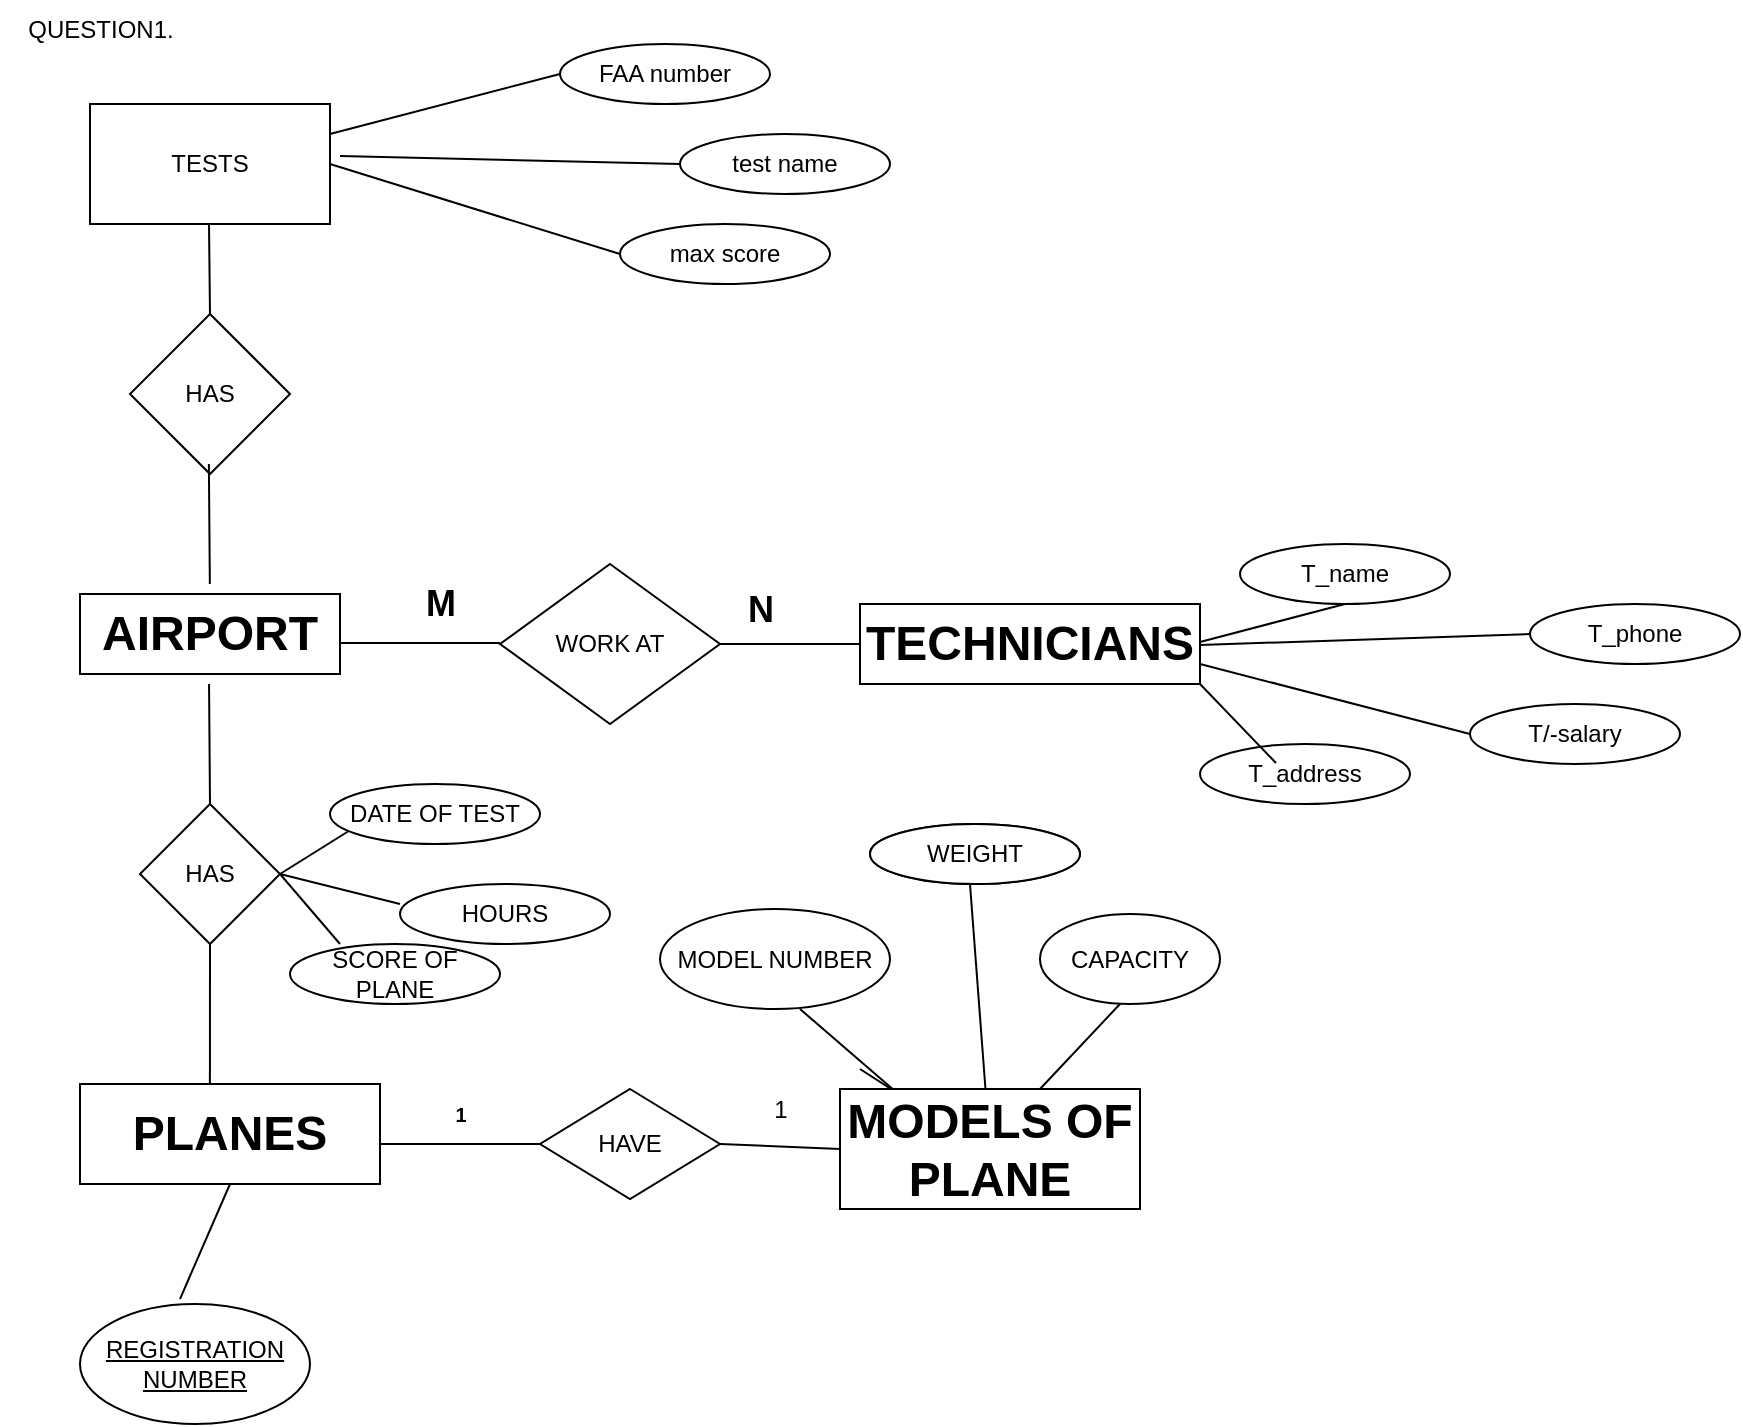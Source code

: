 <mxfile version="24.7.14" pages="2">
  <diagram id="R2lEEEUBdFMjLlhIrx00" name="Page-1">
    <mxGraphModel dx="511" dy="2182" grid="1" gridSize="7" guides="1" tooltips="1" connect="1" arrows="1" fold="1" page="1" pageScale="1" pageWidth="827" pageHeight="1169" math="0" shadow="0" extFonts="Permanent Marker^https://fonts.googleapis.com/css?family=Permanent+Marker">
      <root>
        <mxCell id="0" />
        <mxCell id="1" parent="0" />
        <mxCell id="uYZ1YZ5I2jvmvw9CPxEH-1" value="&lt;h1&gt;AIRPORT&lt;/h1&gt;" style="rounded=0;whiteSpace=wrap;html=1;" parent="1" vertex="1">
          <mxGeometry x="50" y="35" width="130" height="40" as="geometry" />
        </mxCell>
        <mxCell id="uYZ1YZ5I2jvmvw9CPxEH-2" value="&lt;h1&gt;PLANES&lt;/h1&gt;" style="rounded=0;whiteSpace=wrap;html=1;" parent="1" vertex="1">
          <mxGeometry x="50" y="280" width="150" height="50" as="geometry" />
        </mxCell>
        <mxCell id="uYZ1YZ5I2jvmvw9CPxEH-7" value="HAS" style="rhombus;whiteSpace=wrap;html=1;" parent="1" vertex="1">
          <mxGeometry x="80" y="140" width="70" height="70" as="geometry" />
        </mxCell>
        <mxCell id="uYZ1YZ5I2jvmvw9CPxEH-8" value="" style="endArrow=none;html=1;rounded=0;" parent="1" edge="1">
          <mxGeometry width="50" height="50" relative="1" as="geometry">
            <mxPoint x="115" y="140" as="sourcePoint" />
            <mxPoint x="114.52" y="80" as="targetPoint" />
            <Array as="points">
              <mxPoint x="114.52" y="140" />
            </Array>
          </mxGeometry>
        </mxCell>
        <mxCell id="uYZ1YZ5I2jvmvw9CPxEH-10" value="" style="endArrow=none;html=1;rounded=0;entryX=0.5;entryY=1;entryDx=0;entryDy=0;exitX=0.433;exitY=0;exitDx=0;exitDy=0;exitPerimeter=0;" parent="1" source="uYZ1YZ5I2jvmvw9CPxEH-2" target="uYZ1YZ5I2jvmvw9CPxEH-7" edge="1">
          <mxGeometry width="50" height="50" relative="1" as="geometry">
            <mxPoint x="119" y="306" as="sourcePoint" />
            <mxPoint x="120" y="240" as="targetPoint" />
          </mxGeometry>
        </mxCell>
        <mxCell id="uYZ1YZ5I2jvmvw9CPxEH-12" value="HAVE" style="rhombus;whiteSpace=wrap;html=1;" parent="1" vertex="1">
          <mxGeometry x="280" y="282.5" width="90" height="55" as="geometry" />
        </mxCell>
        <mxCell id="uYZ1YZ5I2jvmvw9CPxEH-16" value="" style="endArrow=none;html=1;rounded=0;" parent="1" target="uYZ1YZ5I2jvmvw9CPxEH-12" edge="1">
          <mxGeometry width="50" height="50" relative="1" as="geometry">
            <mxPoint x="200" y="310" as="sourcePoint" />
            <mxPoint x="250" y="260" as="targetPoint" />
          </mxGeometry>
        </mxCell>
        <mxCell id="uYZ1YZ5I2jvmvw9CPxEH-17" value="" style="endArrow=none;html=1;rounded=0;entryX=0;entryY=0.5;entryDx=0;entryDy=0;" parent="1" target="uYZ1YZ5I2jvmvw9CPxEH-5" edge="1">
          <mxGeometry width="50" height="50" relative="1" as="geometry">
            <mxPoint x="370" y="310" as="sourcePoint" />
            <mxPoint x="420" y="260" as="targetPoint" />
          </mxGeometry>
        </mxCell>
        <mxCell id="uYZ1YZ5I2jvmvw9CPxEH-19" value="" style="endArrow=none;html=1;rounded=0;" parent="1" edge="1">
          <mxGeometry width="50" height="50" relative="1" as="geometry">
            <mxPoint x="180" y="59.44" as="sourcePoint" />
            <mxPoint x="260" y="59.44" as="targetPoint" />
          </mxGeometry>
        </mxCell>
        <mxCell id="uYZ1YZ5I2jvmvw9CPxEH-20" value="" style="endArrow=none;html=1;rounded=0;entryX=0;entryY=0.5;entryDx=0;entryDy=0;" parent="1" source="uYZ1YZ5I2jvmvw9CPxEH-21" target="AegbUo_gGMIlaSOftbKF-1" edge="1">
          <mxGeometry width="50" height="50" relative="1" as="geometry">
            <mxPoint x="400.0" y="122.46" as="sourcePoint" />
            <mxPoint x="400.77" y="20" as="targetPoint" />
          </mxGeometry>
        </mxCell>
        <mxCell id="uYZ1YZ5I2jvmvw9CPxEH-21" value="WORK AT" style="rhombus;whiteSpace=wrap;html=1;" parent="1" vertex="1">
          <mxGeometry x="260" y="20" width="110" height="80" as="geometry" />
        </mxCell>
        <mxCell id="uYZ1YZ5I2jvmvw9CPxEH-22" value="&lt;u&gt;REGISTRATION NUMBER&lt;/u&gt;" style="ellipse;whiteSpace=wrap;html=1;" parent="1" vertex="1">
          <mxGeometry x="50" y="390" width="115" height="60" as="geometry" />
        </mxCell>
        <mxCell id="uYZ1YZ5I2jvmvw9CPxEH-23" value="" style="endArrow=none;html=1;rounded=0;entryX=0.5;entryY=1;entryDx=0;entryDy=0;" parent="1" target="uYZ1YZ5I2jvmvw9CPxEH-2" edge="1">
          <mxGeometry width="50" height="50" relative="1" as="geometry">
            <mxPoint x="100" y="387.5" as="sourcePoint" />
            <mxPoint x="150" y="337.5" as="targetPoint" />
          </mxGeometry>
        </mxCell>
        <mxCell id="uYZ1YZ5I2jvmvw9CPxEH-24" value="MODEL NUMBER" style="ellipse;whiteSpace=wrap;html=1;" parent="1" vertex="1">
          <mxGeometry x="340" y="192.5" width="115" height="50" as="geometry" />
        </mxCell>
        <mxCell id="uYZ1YZ5I2jvmvw9CPxEH-25" value="WEIGHT" style="ellipse;whiteSpace=wrap;html=1;" parent="1" vertex="1">
          <mxGeometry x="445" y="150" width="105" height="30" as="geometry" />
        </mxCell>
        <mxCell id="uYZ1YZ5I2jvmvw9CPxEH-26" value="CAPACITY" style="ellipse;whiteSpace=wrap;html=1;" parent="1" vertex="1">
          <mxGeometry x="530" y="195" width="90" height="45" as="geometry" />
        </mxCell>
        <mxCell id="uYZ1YZ5I2jvmvw9CPxEH-27" value="" style="endArrow=none;html=1;rounded=0;" parent="1" source="uYZ1YZ5I2jvmvw9CPxEH-5" edge="1">
          <mxGeometry width="50" height="50" relative="1" as="geometry">
            <mxPoint x="445" y="230" as="sourcePoint" />
            <mxPoint x="495" y="180" as="targetPoint" />
          </mxGeometry>
        </mxCell>
        <mxCell id="uYZ1YZ5I2jvmvw9CPxEH-28" value="" style="endArrow=none;html=1;rounded=0;exitX=0.189;exitY=0.03;exitDx=0;exitDy=0;exitPerimeter=0;" parent="1" source="uYZ1YZ5I2jvmvw9CPxEH-5" edge="1">
          <mxGeometry width="50" height="50" relative="1" as="geometry">
            <mxPoint x="360" y="292.5" as="sourcePoint" />
            <mxPoint x="410" y="242.5" as="targetPoint" />
          </mxGeometry>
        </mxCell>
        <mxCell id="uYZ1YZ5I2jvmvw9CPxEH-29" value="" style="endArrow=none;html=1;rounded=0;" parent="1" edge="1">
          <mxGeometry width="50" height="50" relative="1" as="geometry">
            <mxPoint x="530" y="282.5" as="sourcePoint" />
            <mxPoint x="570" y="240" as="targetPoint" />
          </mxGeometry>
        </mxCell>
        <mxCell id="AegbUo_gGMIlaSOftbKF-1" value="&lt;h1&gt;TECHNICIANS&lt;/h1&gt;" style="rounded=0;whiteSpace=wrap;html=1;" parent="1" vertex="1">
          <mxGeometry x="440" y="40" width="170" height="40" as="geometry" />
        </mxCell>
        <mxCell id="AegbUo_gGMIlaSOftbKF-2" value="WEIGHT" style="ellipse;whiteSpace=wrap;html=1;" parent="1" vertex="1">
          <mxGeometry x="445" y="150" width="105" height="30" as="geometry" />
        </mxCell>
        <mxCell id="AegbUo_gGMIlaSOftbKF-3" value="T_name" style="ellipse;whiteSpace=wrap;html=1;" parent="1" vertex="1">
          <mxGeometry x="630" y="10" width="105" height="30" as="geometry" />
        </mxCell>
        <mxCell id="AegbUo_gGMIlaSOftbKF-4" value="T_phone" style="ellipse;whiteSpace=wrap;html=1;" parent="1" vertex="1">
          <mxGeometry x="775" y="40" width="105" height="30" as="geometry" />
        </mxCell>
        <mxCell id="AegbUo_gGMIlaSOftbKF-5" value="T_address" style="ellipse;whiteSpace=wrap;html=1;" parent="1" vertex="1">
          <mxGeometry x="610" y="110" width="105" height="30" as="geometry" />
        </mxCell>
        <mxCell id="AegbUo_gGMIlaSOftbKF-6" value="T/-salary" style="ellipse;whiteSpace=wrap;html=1;" parent="1" vertex="1">
          <mxGeometry x="745" y="90" width="105" height="30" as="geometry" />
        </mxCell>
        <mxCell id="AegbUo_gGMIlaSOftbKF-7" value="" style="endArrow=none;html=1;rounded=0;exitX=0;exitY=0.5;exitDx=0;exitDy=0;" parent="1" source="AegbUo_gGMIlaSOftbKF-4" edge="1">
          <mxGeometry width="50" height="50" relative="1" as="geometry">
            <mxPoint x="648" y="100" as="sourcePoint" />
            <mxPoint x="610" y="60.5" as="targetPoint" />
          </mxGeometry>
        </mxCell>
        <mxCell id="AegbUo_gGMIlaSOftbKF-11" value="" style="endArrow=none;html=1;rounded=0;exitX=0.5;exitY=1;exitDx=0;exitDy=0;" parent="1" source="AegbUo_gGMIlaSOftbKF-3" edge="1">
          <mxGeometry width="50" height="50" relative="1" as="geometry">
            <mxPoint x="598" y="151" as="sourcePoint" />
            <mxPoint x="610" y="59" as="targetPoint" />
          </mxGeometry>
        </mxCell>
        <mxCell id="AegbUo_gGMIlaSOftbKF-12" value="" style="endArrow=none;html=1;rounded=0;exitX=0.189;exitY=0.03;exitDx=0;exitDy=0;exitPerimeter=0;" parent="1" source="uYZ1YZ5I2jvmvw9CPxEH-5" edge="1">
          <mxGeometry width="50" height="50" relative="1" as="geometry">
            <mxPoint x="478" y="312" as="sourcePoint" />
            <mxPoint x="440" y="272.5" as="targetPoint" />
          </mxGeometry>
        </mxCell>
        <mxCell id="AegbUo_gGMIlaSOftbKF-14" value="" style="endArrow=none;html=1;rounded=0;exitX=0.189;exitY=0.03;exitDx=0;exitDy=0;exitPerimeter=0;" parent="1" edge="1">
          <mxGeometry width="50" height="50" relative="1" as="geometry">
            <mxPoint x="648" y="119.5" as="sourcePoint" />
            <mxPoint x="610" y="80" as="targetPoint" />
          </mxGeometry>
        </mxCell>
        <mxCell id="AegbUo_gGMIlaSOftbKF-15" value="" style="endArrow=none;html=1;rounded=0;exitX=0.189;exitY=0.03;exitDx=0;exitDy=0;exitPerimeter=0;" parent="1" target="uYZ1YZ5I2jvmvw9CPxEH-5" edge="1">
          <mxGeometry width="50" height="50" relative="1" as="geometry">
            <mxPoint x="478" y="312" as="sourcePoint" />
            <mxPoint x="440" y="272.5" as="targetPoint" />
          </mxGeometry>
        </mxCell>
        <mxCell id="uYZ1YZ5I2jvmvw9CPxEH-5" value="&lt;h1&gt;MODELS OF PLANE&lt;/h1&gt;" style="rounded=0;whiteSpace=wrap;html=1;" parent="1" vertex="1">
          <mxGeometry x="430" y="282.5" width="150" height="60" as="geometry" />
        </mxCell>
        <mxCell id="AegbUo_gGMIlaSOftbKF-16" value="" style="endArrow=none;html=1;rounded=0;exitX=0;exitY=0.5;exitDx=0;exitDy=0;" parent="1" source="AegbUo_gGMIlaSOftbKF-6" edge="1">
          <mxGeometry width="50" height="50" relative="1" as="geometry">
            <mxPoint x="648" y="109.5" as="sourcePoint" />
            <mxPoint x="610" y="70" as="targetPoint" />
          </mxGeometry>
        </mxCell>
        <mxCell id="AegbUo_gGMIlaSOftbKF-18" value="HAS" style="rhombus;whiteSpace=wrap;html=1;rounded=0;" parent="1" vertex="1">
          <mxGeometry x="75" y="-105" width="80" height="80" as="geometry" />
        </mxCell>
        <mxCell id="AegbUo_gGMIlaSOftbKF-20" value="TESTS" style="whiteSpace=wrap;html=1;rounded=0;" parent="1" vertex="1">
          <mxGeometry x="55" y="-210" width="120" height="60" as="geometry" />
        </mxCell>
        <mxCell id="AegbUo_gGMIlaSOftbKF-23" value="" style="endArrow=none;html=1;rounded=0;" parent="1" edge="1">
          <mxGeometry width="50" height="50" relative="1" as="geometry">
            <mxPoint x="114.92" y="30" as="sourcePoint" />
            <mxPoint x="114.44" y="-30" as="targetPoint" />
            <Array as="points">
              <mxPoint x="114.44" y="30" />
            </Array>
          </mxGeometry>
        </mxCell>
        <mxCell id="VkrFD-3Rgbcdq1H2NpWB-1" value="QUESTION1." style="text;html=1;align=center;verticalAlign=middle;resizable=0;points=[];autosize=1;strokeColor=none;fillColor=none;" vertex="1" parent="1">
          <mxGeometry x="10" y="-262" width="100" height="30" as="geometry" />
        </mxCell>
        <mxCell id="VkrFD-3Rgbcdq1H2NpWB-2" value="" style="endArrow=none;html=1;rounded=0;exitX=0.5;exitY=0;exitDx=0;exitDy=0;" edge="1" parent="1" source="AegbUo_gGMIlaSOftbKF-18">
          <mxGeometry width="50" height="50" relative="1" as="geometry">
            <mxPoint x="114.98" y="-90" as="sourcePoint" />
            <mxPoint x="114.5" y="-150" as="targetPoint" />
            <Array as="points" />
          </mxGeometry>
        </mxCell>
        <mxCell id="VkrFD-3Rgbcdq1H2NpWB-3" value="FAA number" style="ellipse;whiteSpace=wrap;html=1;" vertex="1" parent="1">
          <mxGeometry x="290" y="-240" width="105" height="30" as="geometry" />
        </mxCell>
        <mxCell id="VkrFD-3Rgbcdq1H2NpWB-4" value="test name" style="ellipse;whiteSpace=wrap;html=1;" vertex="1" parent="1">
          <mxGeometry x="350" y="-195" width="105" height="30" as="geometry" />
        </mxCell>
        <mxCell id="VkrFD-3Rgbcdq1H2NpWB-5" value="max score" style="ellipse;whiteSpace=wrap;html=1;" vertex="1" parent="1">
          <mxGeometry x="320" y="-150" width="105" height="30" as="geometry" />
        </mxCell>
        <mxCell id="VkrFD-3Rgbcdq1H2NpWB-6" value="" style="endArrow=none;html=1;rounded=0;exitX=0;exitY=0.5;exitDx=0;exitDy=0;entryX=1;entryY=0.25;entryDx=0;entryDy=0;" edge="1" parent="1" source="VkrFD-3Rgbcdq1H2NpWB-3" target="AegbUo_gGMIlaSOftbKF-20">
          <mxGeometry width="50" height="50" relative="1" as="geometry">
            <mxPoint x="210" y="-220" as="sourcePoint" />
            <mxPoint x="45" y="-214.5" as="targetPoint" />
          </mxGeometry>
        </mxCell>
        <mxCell id="VkrFD-3Rgbcdq1H2NpWB-7" value="" style="endArrow=none;html=1;rounded=0;exitX=0;exitY=0.5;exitDx=0;exitDy=0;" edge="1" parent="1" source="VkrFD-3Rgbcdq1H2NpWB-4">
          <mxGeometry width="50" height="50" relative="1" as="geometry">
            <mxPoint x="300" y="-190" as="sourcePoint" />
            <mxPoint x="180" y="-184" as="targetPoint" />
          </mxGeometry>
        </mxCell>
        <mxCell id="VkrFD-3Rgbcdq1H2NpWB-8" value="" style="endArrow=none;html=1;rounded=0;exitX=0;exitY=0.5;exitDx=0;exitDy=0;entryX=1;entryY=0.5;entryDx=0;entryDy=0;" edge="1" parent="1" source="VkrFD-3Rgbcdq1H2NpWB-5" target="AegbUo_gGMIlaSOftbKF-20">
          <mxGeometry width="50" height="50" relative="1" as="geometry">
            <mxPoint x="220" y="-170" as="sourcePoint" />
            <mxPoint x="55" y="-164.5" as="targetPoint" />
          </mxGeometry>
        </mxCell>
        <mxCell id="VkrFD-3Rgbcdq1H2NpWB-9" value="&lt;h2&gt;&lt;font size=&quot;1&quot;&gt;1&lt;/font&gt;&lt;/h2&gt;" style="text;html=1;align=center;verticalAlign=middle;resizable=0;points=[];autosize=1;strokeColor=none;fillColor=none;" vertex="1" parent="1">
          <mxGeometry x="225" y="263" width="30" height="60" as="geometry" />
        </mxCell>
        <mxCell id="VkrFD-3Rgbcdq1H2NpWB-10" value="1" style="text;html=1;align=center;verticalAlign=middle;resizable=0;points=[];autosize=1;strokeColor=none;fillColor=none;" vertex="1" parent="1">
          <mxGeometry x="385" y="278" width="30" height="30" as="geometry" />
        </mxCell>
        <mxCell id="VkrFD-3Rgbcdq1H2NpWB-11" value="&lt;h2&gt;M&lt;/h2&gt;" style="text;html=1;align=center;verticalAlign=middle;resizable=0;points=[];autosize=1;strokeColor=none;fillColor=none;" vertex="1" parent="1">
          <mxGeometry x="210" y="10" width="40" height="60" as="geometry" />
        </mxCell>
        <mxCell id="VkrFD-3Rgbcdq1H2NpWB-12" value="&lt;h2&gt;N&lt;/h2&gt;" style="text;html=1;align=center;verticalAlign=middle;resizable=0;points=[];autosize=1;strokeColor=none;fillColor=none;" vertex="1" parent="1">
          <mxGeometry x="370" y="13" width="40" height="60" as="geometry" />
        </mxCell>
        <mxCell id="VkrFD-3Rgbcdq1H2NpWB-14" value="" style="endArrow=none;html=1;rounded=0;exitX=1;exitY=0.5;exitDx=0;exitDy=0;" edge="1" parent="1" source="uYZ1YZ5I2jvmvw9CPxEH-7">
          <mxGeometry width="50" height="50" relative="1" as="geometry">
            <mxPoint x="160" y="160" as="sourcePoint" />
            <mxPoint x="190" y="150" as="targetPoint" />
          </mxGeometry>
        </mxCell>
        <mxCell id="VkrFD-3Rgbcdq1H2NpWB-15" value="" style="endArrow=none;html=1;rounded=0;exitX=1;exitY=0.5;exitDx=0;exitDy=0;" edge="1" parent="1" source="uYZ1YZ5I2jvmvw9CPxEH-7">
          <mxGeometry width="50" height="50" relative="1" as="geometry">
            <mxPoint x="170" y="180" as="sourcePoint" />
            <mxPoint x="210" y="190" as="targetPoint" />
          </mxGeometry>
        </mxCell>
        <mxCell id="VkrFD-3Rgbcdq1H2NpWB-16" value="" style="endArrow=none;html=1;rounded=0;exitX=1;exitY=0.5;exitDx=0;exitDy=0;" edge="1" parent="1" source="uYZ1YZ5I2jvmvw9CPxEH-7">
          <mxGeometry width="50" height="50" relative="1" as="geometry">
            <mxPoint x="170" y="210" as="sourcePoint" />
            <mxPoint x="180" y="210" as="targetPoint" />
          </mxGeometry>
        </mxCell>
        <mxCell id="VkrFD-3Rgbcdq1H2NpWB-18" value="DATE OF TEST" style="ellipse;whiteSpace=wrap;html=1;" vertex="1" parent="1">
          <mxGeometry x="175" y="130" width="105" height="30" as="geometry" />
        </mxCell>
        <mxCell id="VkrFD-3Rgbcdq1H2NpWB-19" value="HOURS" style="ellipse;whiteSpace=wrap;html=1;" vertex="1" parent="1">
          <mxGeometry x="210" y="180" width="105" height="30" as="geometry" />
        </mxCell>
        <mxCell id="VkrFD-3Rgbcdq1H2NpWB-20" value="SCORE OF PLANE" style="ellipse;whiteSpace=wrap;html=1;" vertex="1" parent="1">
          <mxGeometry x="155" y="210" width="105" height="30" as="geometry" />
        </mxCell>
      </root>
    </mxGraphModel>
  </diagram>
  <diagram id="TmYMadQb6M0gY35Gs3ja" name="Page-2">
    <mxGraphModel dx="499" dy="557" grid="1" gridSize="8" guides="1" tooltips="1" connect="1" arrows="1" fold="1" page="1" pageScale="1" pageWidth="827" pageHeight="1169" math="0" shadow="0">
      <root>
        <mxCell id="0" />
        <mxCell id="1" parent="0" />
        <mxCell id="G6QhXnEnsTjfQ_iZu3CH-1" value="&lt;h1&gt;QUESTION 2&lt;/h1&gt;" style="text;html=1;align=center;verticalAlign=middle;resizable=0;points=[];autosize=1;strokeColor=none;fillColor=none;" parent="1" vertex="1">
          <mxGeometry x="8" y="53" width="168" height="80" as="geometry" />
        </mxCell>
        <mxCell id="CZ9bCyIH7koe4q23IpDB-1" value="INDUSTRY ADVISORS" style="rounded=0;whiteSpace=wrap;html=1;" vertex="1" parent="1">
          <mxGeometry x="184" y="232" width="120" height="60" as="geometry" />
        </mxCell>
        <mxCell id="CZ9bCyIH7koe4q23IpDB-2" value="STUDENTS" style="rounded=0;whiteSpace=wrap;html=1;" vertex="1" parent="1">
          <mxGeometry x="528" y="224" width="120" height="60" as="geometry" />
        </mxCell>
        <mxCell id="CZ9bCyIH7koe4q23IpDB-3" value="AREA OF EXTERTISE" style="ellipse;whiteSpace=wrap;html=1;" vertex="1" parent="1">
          <mxGeometry x="200" y="484" width="112" height="48" as="geometry" />
        </mxCell>
        <mxCell id="CZ9bCyIH7koe4q23IpDB-4" value="PH NO" style="ellipse;whiteSpace=wrap;html=1;" vertex="1" parent="1">
          <mxGeometry x="632" y="380" width="72" height="40" as="geometry" />
        </mxCell>
        <mxCell id="CZ9bCyIH7koe4q23IpDB-5" value="LAST NAME" style="ellipse;whiteSpace=wrap;html=1;" vertex="1" parent="1">
          <mxGeometry x="648" y="320" width="88" height="48" as="geometry" />
        </mxCell>
        <mxCell id="CZ9bCyIH7koe4q23IpDB-6" value="FIRST NAME" style="ellipse;whiteSpace=wrap;html=1;" vertex="1" parent="1">
          <mxGeometry x="472" y="320" width="80" height="48" as="geometry" />
        </mxCell>
        <mxCell id="CZ9bCyIH7koe4q23IpDB-7" value="ST ID" style="ellipse;whiteSpace=wrap;html=1;" vertex="1" parent="1">
          <mxGeometry x="504" y="384" width="64" height="32" as="geometry" />
        </mxCell>
        <mxCell id="CZ9bCyIH7koe4q23IpDB-8" value="ST CAREER AREA" style="ellipse;whiteSpace=wrap;html=1;" vertex="1" parent="1">
          <mxGeometry x="520" y="472" width="96" height="72" as="geometry" />
        </mxCell>
        <mxCell id="CZ9bCyIH7koe4q23IpDB-9" value="ST EMAIL" style="ellipse;whiteSpace=wrap;html=1;" vertex="1" parent="1">
          <mxGeometry x="616" y="440" width="104" height="48" as="geometry" />
        </mxCell>
        <mxCell id="CZ9bCyIH7koe4q23IpDB-10" value="" style="endArrow=none;html=1;rounded=0;entryX=0.815;entryY=1.017;entryDx=0;entryDy=0;entryPerimeter=0;exitX=0.02;exitY=0.354;exitDx=0;exitDy=0;exitPerimeter=0;" edge="1" parent="1" source="CZ9bCyIH7koe4q23IpDB-5" target="CZ9bCyIH7koe4q23IpDB-2">
          <mxGeometry width="50" height="50" relative="1" as="geometry">
            <mxPoint x="456" y="450" as="sourcePoint" />
            <mxPoint x="506" y="400" as="targetPoint" />
          </mxGeometry>
        </mxCell>
        <mxCell id="CZ9bCyIH7koe4q23IpDB-11" value="" style="endArrow=none;html=1;rounded=0;entryX=0.75;entryY=1;entryDx=0;entryDy=0;exitX=0.114;exitY=0.345;exitDx=0;exitDy=0;exitPerimeter=0;" edge="1" parent="1" source="CZ9bCyIH7koe4q23IpDB-4" target="CZ9bCyIH7koe4q23IpDB-2">
          <mxGeometry width="50" height="50" relative="1" as="geometry">
            <mxPoint x="456" y="450" as="sourcePoint" />
            <mxPoint x="506" y="400" as="targetPoint" />
          </mxGeometry>
        </mxCell>
        <mxCell id="CZ9bCyIH7koe4q23IpDB-12" value="" style="endArrow=none;html=1;rounded=0;entryX=0.648;entryY=1.017;entryDx=0;entryDy=0;entryPerimeter=0;exitX=0.079;exitY=0.238;exitDx=0;exitDy=0;exitPerimeter=0;" edge="1" parent="1" source="CZ9bCyIH7koe4q23IpDB-9" target="CZ9bCyIH7koe4q23IpDB-2">
          <mxGeometry width="50" height="50" relative="1" as="geometry">
            <mxPoint x="456" y="450" as="sourcePoint" />
            <mxPoint x="506" y="400" as="targetPoint" />
          </mxGeometry>
        </mxCell>
        <mxCell id="CZ9bCyIH7koe4q23IpDB-13" value="" style="endArrow=none;html=1;rounded=0;entryX=0.5;entryY=1;entryDx=0;entryDy=0;exitX=0.61;exitY=0.036;exitDx=0;exitDy=0;exitPerimeter=0;" edge="1" parent="1" source="CZ9bCyIH7koe4q23IpDB-8" target="CZ9bCyIH7koe4q23IpDB-2">
          <mxGeometry width="50" height="50" relative="1" as="geometry">
            <mxPoint x="456" y="450" as="sourcePoint" />
            <mxPoint x="506" y="400" as="targetPoint" />
          </mxGeometry>
        </mxCell>
        <mxCell id="CZ9bCyIH7koe4q23IpDB-14" value="" style="endArrow=none;html=1;rounded=0;exitX=1;exitY=0;exitDx=0;exitDy=0;" edge="1" parent="1" source="CZ9bCyIH7koe4q23IpDB-7">
          <mxGeometry width="50" height="50" relative="1" as="geometry">
            <mxPoint x="456" y="450" as="sourcePoint" />
            <mxPoint x="576" y="288" as="targetPoint" />
          </mxGeometry>
        </mxCell>
        <mxCell id="CZ9bCyIH7koe4q23IpDB-15" value="" style="endArrow=none;html=1;rounded=0;entryX=0.328;entryY=0.99;entryDx=0;entryDy=0;entryPerimeter=0;exitX=1;exitY=0;exitDx=0;exitDy=0;" edge="1" parent="1" source="CZ9bCyIH7koe4q23IpDB-6" target="CZ9bCyIH7koe4q23IpDB-2">
          <mxGeometry width="50" height="50" relative="1" as="geometry">
            <mxPoint x="456" y="450" as="sourcePoint" />
            <mxPoint x="506" y="400" as="targetPoint" />
          </mxGeometry>
        </mxCell>
        <mxCell id="CZ9bCyIH7koe4q23IpDB-16" value="AD LAST NAME" style="ellipse;whiteSpace=wrap;html=1;" vertex="1" parent="1">
          <mxGeometry x="296" y="344" width="72" height="56" as="geometry" />
        </mxCell>
        <mxCell id="CZ9bCyIH7koe4q23IpDB-17" value="AD FIRST NAME" style="ellipse;whiteSpace=wrap;html=1;" vertex="1" parent="1">
          <mxGeometry x="168" y="352" width="80" height="72" as="geometry" />
        </mxCell>
        <mxCell id="CZ9bCyIH7koe4q23IpDB-18" value="FACULTY ID" style="ellipse;whiteSpace=wrap;html=1;" vertex="1" parent="1">
          <mxGeometry x="272" y="416" width="80" height="64" as="geometry" />
        </mxCell>
        <mxCell id="CZ9bCyIH7koe4q23IpDB-19" value="OFFICE LOCATION" style="ellipse;whiteSpace=wrap;html=1;" vertex="1" parent="1">
          <mxGeometry x="88" y="408" width="88" height="80" as="geometry" />
        </mxCell>
        <mxCell id="CZ9bCyIH7koe4q23IpDB-20" value="AD PHONE" style="ellipse;whiteSpace=wrap;html=1;" vertex="1" parent="1">
          <mxGeometry x="360" y="400" width="88" height="56" as="geometry" />
        </mxCell>
        <mxCell id="CZ9bCyIH7koe4q23IpDB-21" value="AD EMAIL" style="ellipse;whiteSpace=wrap;html=1;" vertex="1" parent="1">
          <mxGeometry x="88" y="328" width="72" height="48" as="geometry" />
        </mxCell>
        <mxCell id="CZ9bCyIH7koe4q23IpDB-22" value="" style="endArrow=none;html=1;rounded=0;entryX=0.835;entryY=1.083;entryDx=0;entryDy=0;entryPerimeter=0;exitX=0.757;exitY=0.004;exitDx=0;exitDy=0;exitPerimeter=0;" edge="1" parent="1" source="CZ9bCyIH7koe4q23IpDB-20" target="CZ9bCyIH7koe4q23IpDB-1">
          <mxGeometry width="50" height="50" relative="1" as="geometry">
            <mxPoint x="192" y="434" as="sourcePoint" />
            <mxPoint x="242" y="384" as="targetPoint" />
          </mxGeometry>
        </mxCell>
        <mxCell id="CZ9bCyIH7koe4q23IpDB-23" value="" style="endArrow=none;html=1;rounded=0;entryX=0.695;entryY=0.99;entryDx=0;entryDy=0;entryPerimeter=0;exitX=0;exitY=0.5;exitDx=0;exitDy=0;" edge="1" parent="1" source="CZ9bCyIH7koe4q23IpDB-16" target="CZ9bCyIH7koe4q23IpDB-1">
          <mxGeometry width="50" height="50" relative="1" as="geometry">
            <mxPoint x="192" y="434" as="sourcePoint" />
            <mxPoint x="242" y="384" as="targetPoint" />
          </mxGeometry>
        </mxCell>
        <mxCell id="CZ9bCyIH7koe4q23IpDB-24" value="" style="endArrow=none;html=1;rounded=0;entryX=0.588;entryY=1.03;entryDx=0;entryDy=0;entryPerimeter=0;exitX=0;exitY=0;exitDx=0;exitDy=0;" edge="1" parent="1" source="CZ9bCyIH7koe4q23IpDB-18" target="CZ9bCyIH7koe4q23IpDB-1">
          <mxGeometry width="50" height="50" relative="1" as="geometry">
            <mxPoint x="192" y="434" as="sourcePoint" />
            <mxPoint x="242" y="384" as="targetPoint" />
          </mxGeometry>
        </mxCell>
        <mxCell id="CZ9bCyIH7koe4q23IpDB-25" value="" style="endArrow=none;html=1;rounded=0;entryX=0.448;entryY=1.07;entryDx=0;entryDy=0;entryPerimeter=0;exitX=0.595;exitY=0.071;exitDx=0;exitDy=0;exitPerimeter=0;" edge="1" parent="1" source="CZ9bCyIH7koe4q23IpDB-3" target="CZ9bCyIH7koe4q23IpDB-1">
          <mxGeometry width="50" height="50" relative="1" as="geometry">
            <mxPoint x="192" y="434" as="sourcePoint" />
            <mxPoint x="242" y="384" as="targetPoint" />
          </mxGeometry>
        </mxCell>
        <mxCell id="CZ9bCyIH7koe4q23IpDB-26" value="" style="endArrow=none;html=1;rounded=0;entryX=0.308;entryY=1.043;entryDx=0;entryDy=0;entryPerimeter=0;exitX=0.5;exitY=0;exitDx=0;exitDy=0;" edge="1" parent="1" source="CZ9bCyIH7koe4q23IpDB-17" target="CZ9bCyIH7koe4q23IpDB-1">
          <mxGeometry width="50" height="50" relative="1" as="geometry">
            <mxPoint x="192" y="434" as="sourcePoint" />
            <mxPoint x="242" y="384" as="targetPoint" />
          </mxGeometry>
        </mxCell>
        <mxCell id="CZ9bCyIH7koe4q23IpDB-27" value="" style="endArrow=none;html=1;rounded=0;entryX=0.25;entryY=1;entryDx=0;entryDy=0;exitX=0.639;exitY=0.033;exitDx=0;exitDy=0;exitPerimeter=0;" edge="1" parent="1" source="CZ9bCyIH7koe4q23IpDB-19" target="CZ9bCyIH7koe4q23IpDB-1">
          <mxGeometry width="50" height="50" relative="1" as="geometry">
            <mxPoint x="192" y="434" as="sourcePoint" />
            <mxPoint x="242" y="384" as="targetPoint" />
          </mxGeometry>
        </mxCell>
        <mxCell id="CZ9bCyIH7koe4q23IpDB-28" value="" style="endArrow=none;html=1;rounded=0;entryX=0.182;entryY=1.017;entryDx=0;entryDy=0;entryPerimeter=0;exitX=0.947;exitY=0.304;exitDx=0;exitDy=0;exitPerimeter=0;" edge="1" parent="1" source="CZ9bCyIH7koe4q23IpDB-21" target="CZ9bCyIH7koe4q23IpDB-1">
          <mxGeometry width="50" height="50" relative="1" as="geometry">
            <mxPoint x="192" y="434" as="sourcePoint" />
            <mxPoint x="242" y="384" as="targetPoint" />
          </mxGeometry>
        </mxCell>
        <mxCell id="CZ9bCyIH7koe4q23IpDB-29" value="CAME TO" style="rhombus;whiteSpace=wrap;html=1;" vertex="1" parent="1">
          <mxGeometry x="368" y="230" width="72" height="64" as="geometry" />
        </mxCell>
        <mxCell id="CZ9bCyIH7koe4q23IpDB-30" value="" style="endArrow=none;html=1;rounded=0;entryX=1;entryY=0.5;entryDx=0;entryDy=0;exitX=0.008;exitY=0.63;exitDx=0;exitDy=0;exitPerimeter=0;" edge="1" parent="1" source="CZ9bCyIH7koe4q23IpDB-2" target="CZ9bCyIH7koe4q23IpDB-29">
          <mxGeometry width="50" height="50" relative="1" as="geometry">
            <mxPoint x="336" y="402" as="sourcePoint" />
            <mxPoint x="386" y="352" as="targetPoint" />
          </mxGeometry>
        </mxCell>
        <mxCell id="CZ9bCyIH7koe4q23IpDB-31" value="" style="endArrow=none;html=1;rounded=0;entryX=1;entryY=0.5;entryDx=0;entryDy=0;exitX=0;exitY=0.5;exitDx=0;exitDy=0;" edge="1" parent="1" source="CZ9bCyIH7koe4q23IpDB-29" target="CZ9bCyIH7koe4q23IpDB-1">
          <mxGeometry width="50" height="50" relative="1" as="geometry">
            <mxPoint x="336" y="402" as="sourcePoint" />
            <mxPoint x="386" y="352" as="targetPoint" />
          </mxGeometry>
        </mxCell>
        <mxCell id="CZ9bCyIH7koe4q23IpDB-32" value="1" style="text;html=1;align=center;verticalAlign=middle;resizable=0;points=[];autosize=1;strokeColor=none;fillColor=none;" vertex="1" parent="1">
          <mxGeometry x="328" y="229" width="24" height="32" as="geometry" />
        </mxCell>
        <mxCell id="CZ9bCyIH7koe4q23IpDB-33" value="M" style="text;html=1;align=center;verticalAlign=middle;resizable=0;points=[];autosize=1;strokeColor=none;fillColor=none;" vertex="1" parent="1">
          <mxGeometry x="468" y="229" width="32" height="32" as="geometry" />
        </mxCell>
        <mxCell id="CZ9bCyIH7koe4q23IpDB-34" value="CARRER ADVISING CENTRE" style="rounded=0;whiteSpace=wrap;html=1;" vertex="1" parent="1">
          <mxGeometry x="184" y="63" width="120" height="60" as="geometry" />
        </mxCell>
        <mxCell id="CZ9bCyIH7koe4q23IpDB-35" value="APPOINTS" style="rhombus;whiteSpace=wrap;html=1;" vertex="1" parent="1">
          <mxGeometry x="204" y="152" width="80" height="56" as="geometry" />
        </mxCell>
        <mxCell id="CZ9bCyIH7koe4q23IpDB-36" value="" style="endArrow=none;html=1;rounded=0;entryX=0.5;entryY=1;entryDx=0;entryDy=0;exitX=0.5;exitY=0;exitDx=0;exitDy=0;" edge="1" parent="1" source="CZ9bCyIH7koe4q23IpDB-1" target="CZ9bCyIH7koe4q23IpDB-35">
          <mxGeometry width="50" height="50" relative="1" as="geometry">
            <mxPoint x="200" y="322" as="sourcePoint" />
            <mxPoint x="250" y="272" as="targetPoint" />
          </mxGeometry>
        </mxCell>
        <mxCell id="CZ9bCyIH7koe4q23IpDB-37" value="" style="endArrow=none;html=1;rounded=0;entryX=0.5;entryY=1;entryDx=0;entryDy=0;exitX=0.5;exitY=0;exitDx=0;exitDy=0;" edge="1" parent="1" source="CZ9bCyIH7koe4q23IpDB-35" target="CZ9bCyIH7koe4q23IpDB-34">
          <mxGeometry width="50" height="50" relative="1" as="geometry">
            <mxPoint x="200" y="322" as="sourcePoint" />
            <mxPoint x="250" y="272" as="targetPoint" />
          </mxGeometry>
        </mxCell>
        <mxCell id="CZ9bCyIH7koe4q23IpDB-38" value="" style="endArrow=none;html=1;rounded=0;entryX=0;entryY=0.5;entryDx=0;entryDy=0;exitX=1;exitY=0.5;exitDx=0;exitDy=0;" edge="1" parent="1" source="CZ9bCyIH7koe4q23IpDB-34" target="CZ9bCyIH7koe4q23IpDB-41">
          <mxGeometry width="50" height="50" relative="1" as="geometry">
            <mxPoint x="416" y="226" as="sourcePoint" />
            <mxPoint x="466" y="176" as="targetPoint" />
          </mxGeometry>
        </mxCell>
        <mxCell id="CZ9bCyIH7koe4q23IpDB-39" value="" style="endArrow=none;html=1;rounded=0;entryX=0;entryY=0.5;entryDx=0;entryDy=0;exitX=1;exitY=0.5;exitDx=0;exitDy=0;" edge="1" parent="1" source="CZ9bCyIH7koe4q23IpDB-41" target="CZ9bCyIH7koe4q23IpDB-40">
          <mxGeometry width="50" height="50" relative="1" as="geometry">
            <mxPoint x="416" y="226" as="sourcePoint" />
            <mxPoint x="466" y="176" as="targetPoint" />
          </mxGeometry>
        </mxCell>
        <mxCell id="CZ9bCyIH7koe4q23IpDB-40" value="CAREER ADVISING WEBSITE" style="rounded=0;whiteSpace=wrap;html=1;" vertex="1" parent="1">
          <mxGeometry x="472" y="63" width="120" height="60" as="geometry" />
        </mxCell>
        <mxCell id="CZ9bCyIH7koe4q23IpDB-41" value="" style="rhombus;whiteSpace=wrap;html=1;" vertex="1" parent="1">
          <mxGeometry x="352" y="63" width="72" height="65" as="geometry" />
        </mxCell>
      </root>
    </mxGraphModel>
  </diagram>
</mxfile>
